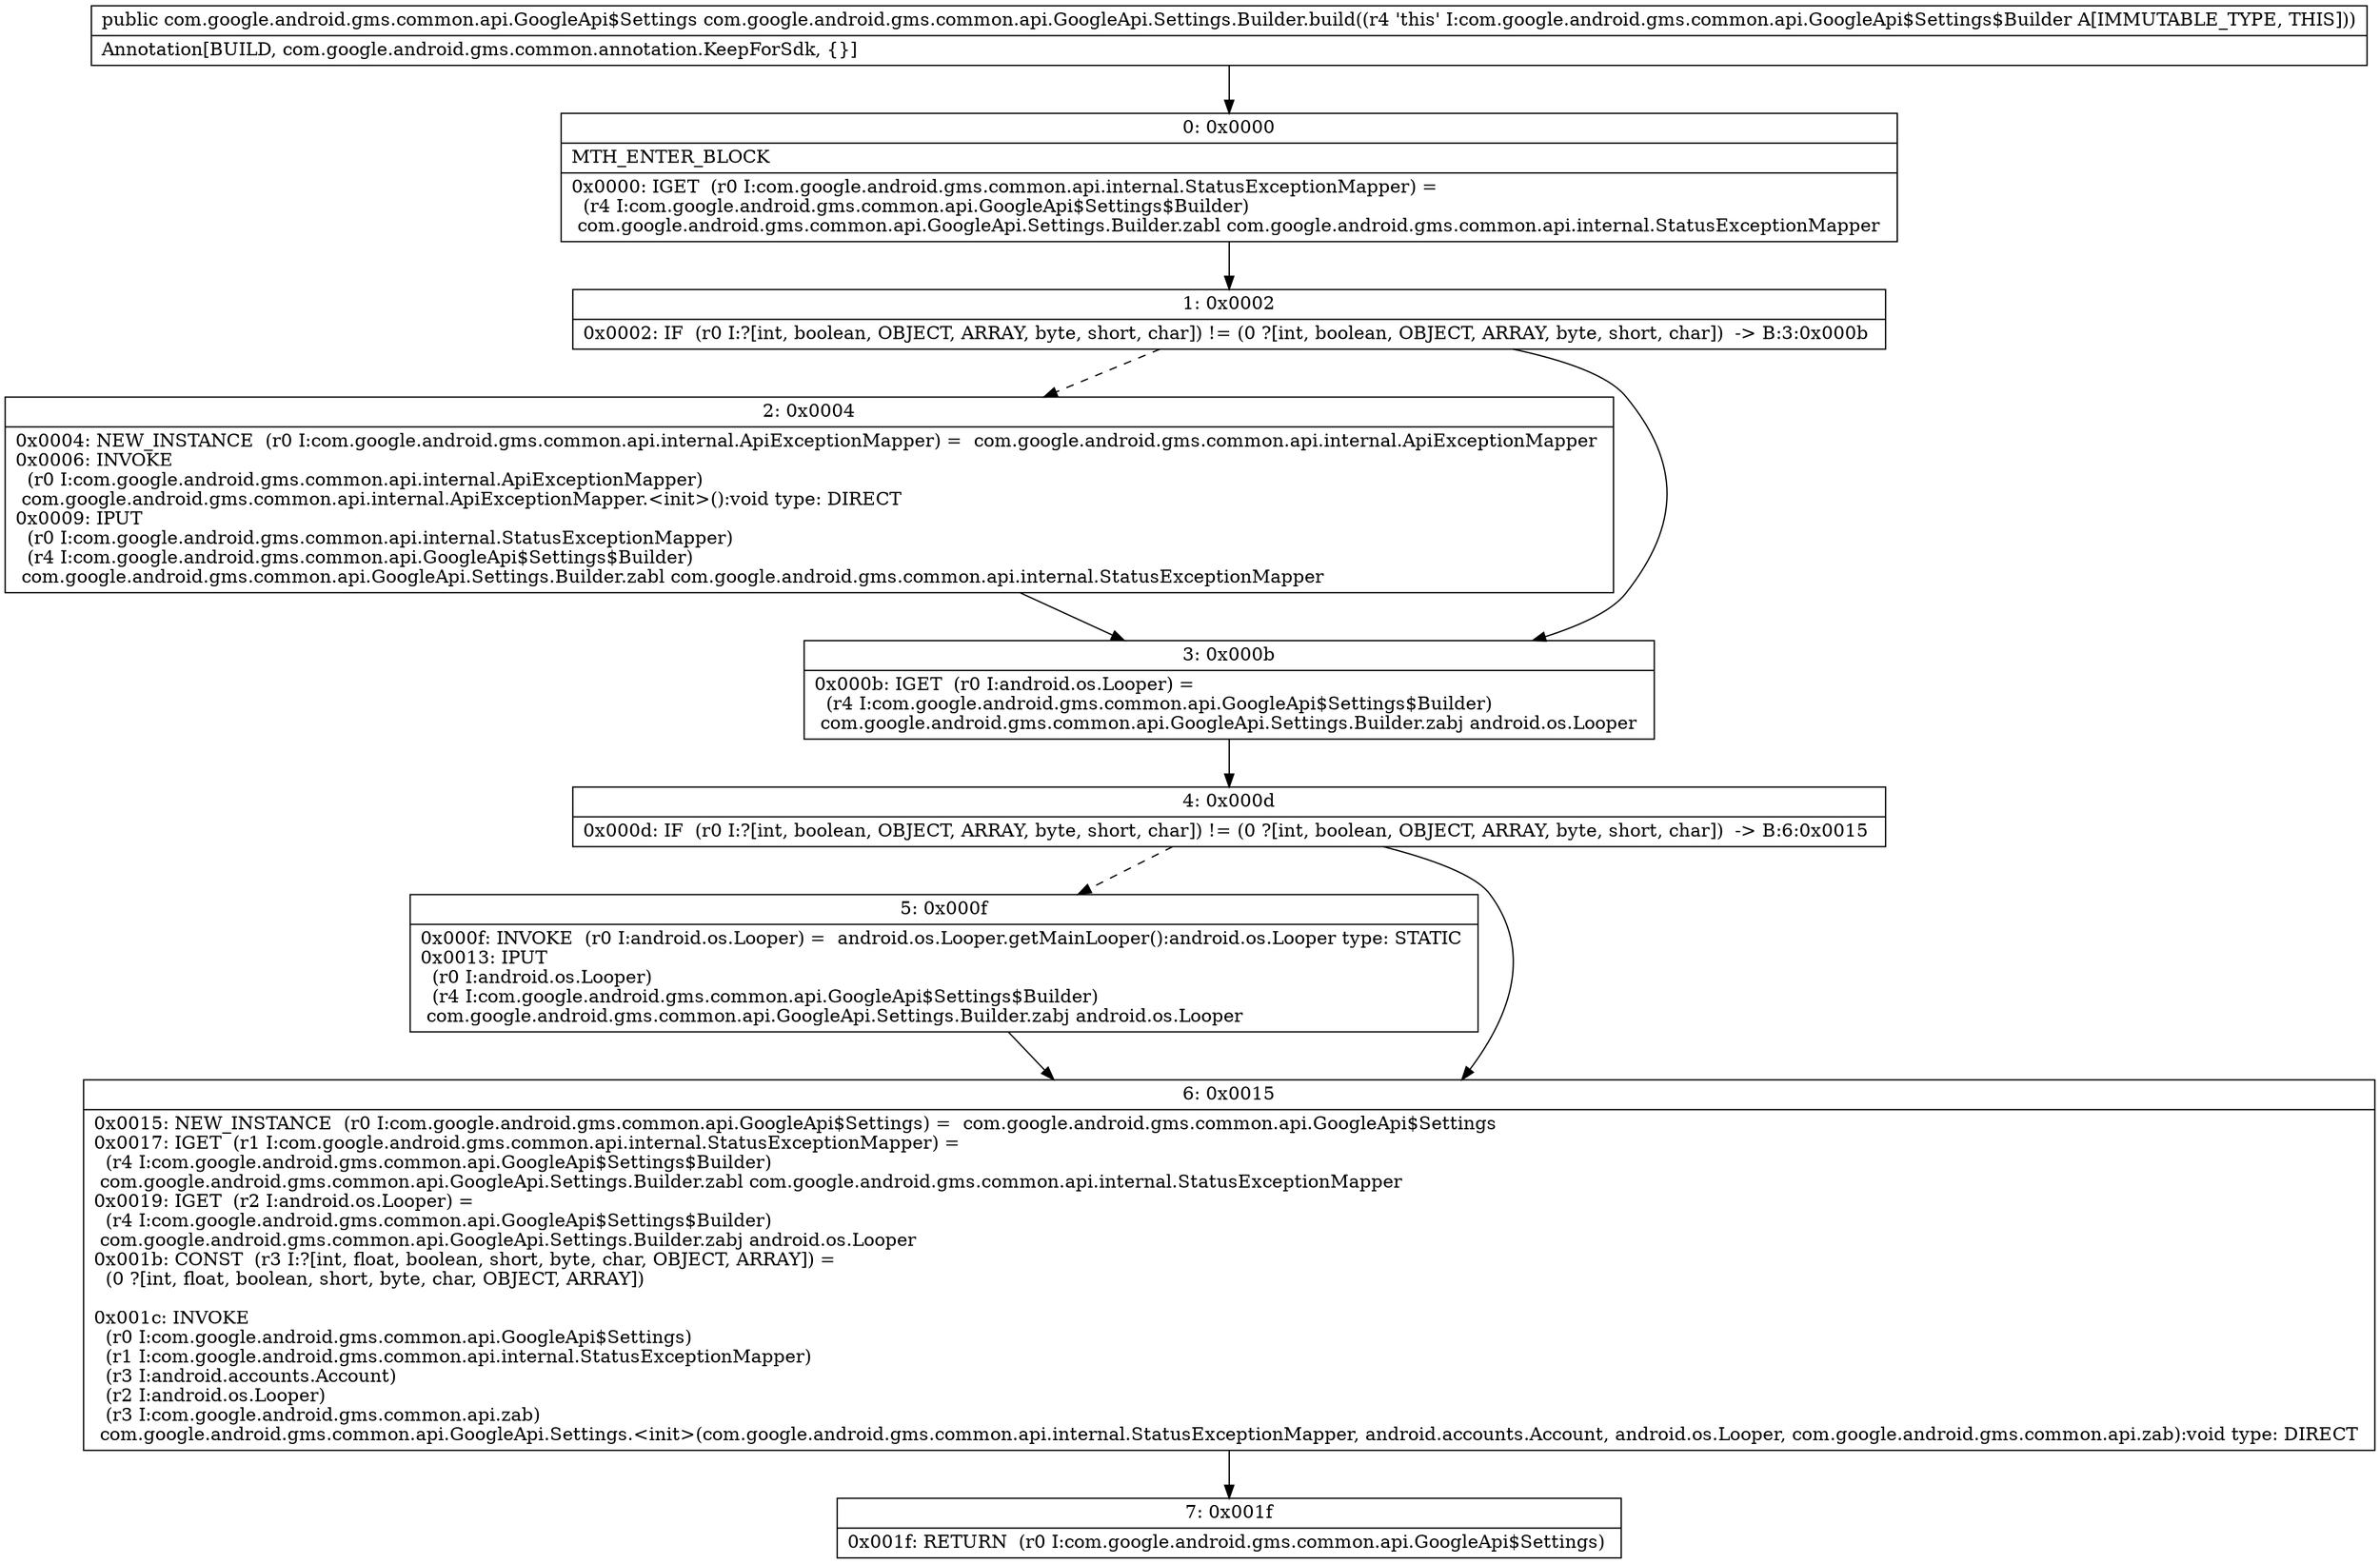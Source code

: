 digraph "CFG forcom.google.android.gms.common.api.GoogleApi.Settings.Builder.build()Lcom\/google\/android\/gms\/common\/api\/GoogleApi$Settings;" {
Node_0 [shape=record,label="{0\:\ 0x0000|MTH_ENTER_BLOCK\l|0x0000: IGET  (r0 I:com.google.android.gms.common.api.internal.StatusExceptionMapper) = \l  (r4 I:com.google.android.gms.common.api.GoogleApi$Settings$Builder)\l com.google.android.gms.common.api.GoogleApi.Settings.Builder.zabl com.google.android.gms.common.api.internal.StatusExceptionMapper \l}"];
Node_1 [shape=record,label="{1\:\ 0x0002|0x0002: IF  (r0 I:?[int, boolean, OBJECT, ARRAY, byte, short, char]) != (0 ?[int, boolean, OBJECT, ARRAY, byte, short, char])  \-\> B:3:0x000b \l}"];
Node_2 [shape=record,label="{2\:\ 0x0004|0x0004: NEW_INSTANCE  (r0 I:com.google.android.gms.common.api.internal.ApiExceptionMapper) =  com.google.android.gms.common.api.internal.ApiExceptionMapper \l0x0006: INVOKE  \l  (r0 I:com.google.android.gms.common.api.internal.ApiExceptionMapper)\l com.google.android.gms.common.api.internal.ApiExceptionMapper.\<init\>():void type: DIRECT \l0x0009: IPUT  \l  (r0 I:com.google.android.gms.common.api.internal.StatusExceptionMapper)\l  (r4 I:com.google.android.gms.common.api.GoogleApi$Settings$Builder)\l com.google.android.gms.common.api.GoogleApi.Settings.Builder.zabl com.google.android.gms.common.api.internal.StatusExceptionMapper \l}"];
Node_3 [shape=record,label="{3\:\ 0x000b|0x000b: IGET  (r0 I:android.os.Looper) = \l  (r4 I:com.google.android.gms.common.api.GoogleApi$Settings$Builder)\l com.google.android.gms.common.api.GoogleApi.Settings.Builder.zabj android.os.Looper \l}"];
Node_4 [shape=record,label="{4\:\ 0x000d|0x000d: IF  (r0 I:?[int, boolean, OBJECT, ARRAY, byte, short, char]) != (0 ?[int, boolean, OBJECT, ARRAY, byte, short, char])  \-\> B:6:0x0015 \l}"];
Node_5 [shape=record,label="{5\:\ 0x000f|0x000f: INVOKE  (r0 I:android.os.Looper) =  android.os.Looper.getMainLooper():android.os.Looper type: STATIC \l0x0013: IPUT  \l  (r0 I:android.os.Looper)\l  (r4 I:com.google.android.gms.common.api.GoogleApi$Settings$Builder)\l com.google.android.gms.common.api.GoogleApi.Settings.Builder.zabj android.os.Looper \l}"];
Node_6 [shape=record,label="{6\:\ 0x0015|0x0015: NEW_INSTANCE  (r0 I:com.google.android.gms.common.api.GoogleApi$Settings) =  com.google.android.gms.common.api.GoogleApi$Settings \l0x0017: IGET  (r1 I:com.google.android.gms.common.api.internal.StatusExceptionMapper) = \l  (r4 I:com.google.android.gms.common.api.GoogleApi$Settings$Builder)\l com.google.android.gms.common.api.GoogleApi.Settings.Builder.zabl com.google.android.gms.common.api.internal.StatusExceptionMapper \l0x0019: IGET  (r2 I:android.os.Looper) = \l  (r4 I:com.google.android.gms.common.api.GoogleApi$Settings$Builder)\l com.google.android.gms.common.api.GoogleApi.Settings.Builder.zabj android.os.Looper \l0x001b: CONST  (r3 I:?[int, float, boolean, short, byte, char, OBJECT, ARRAY]) = \l  (0 ?[int, float, boolean, short, byte, char, OBJECT, ARRAY])\l \l0x001c: INVOKE  \l  (r0 I:com.google.android.gms.common.api.GoogleApi$Settings)\l  (r1 I:com.google.android.gms.common.api.internal.StatusExceptionMapper)\l  (r3 I:android.accounts.Account)\l  (r2 I:android.os.Looper)\l  (r3 I:com.google.android.gms.common.api.zab)\l com.google.android.gms.common.api.GoogleApi.Settings.\<init\>(com.google.android.gms.common.api.internal.StatusExceptionMapper, android.accounts.Account, android.os.Looper, com.google.android.gms.common.api.zab):void type: DIRECT \l}"];
Node_7 [shape=record,label="{7\:\ 0x001f|0x001f: RETURN  (r0 I:com.google.android.gms.common.api.GoogleApi$Settings) \l}"];
MethodNode[shape=record,label="{public com.google.android.gms.common.api.GoogleApi$Settings com.google.android.gms.common.api.GoogleApi.Settings.Builder.build((r4 'this' I:com.google.android.gms.common.api.GoogleApi$Settings$Builder A[IMMUTABLE_TYPE, THIS]))  | Annotation[BUILD, com.google.android.gms.common.annotation.KeepForSdk, \{\}]\l}"];
MethodNode -> Node_0;
Node_0 -> Node_1;
Node_1 -> Node_2[style=dashed];
Node_1 -> Node_3;
Node_2 -> Node_3;
Node_3 -> Node_4;
Node_4 -> Node_5[style=dashed];
Node_4 -> Node_6;
Node_5 -> Node_6;
Node_6 -> Node_7;
}

